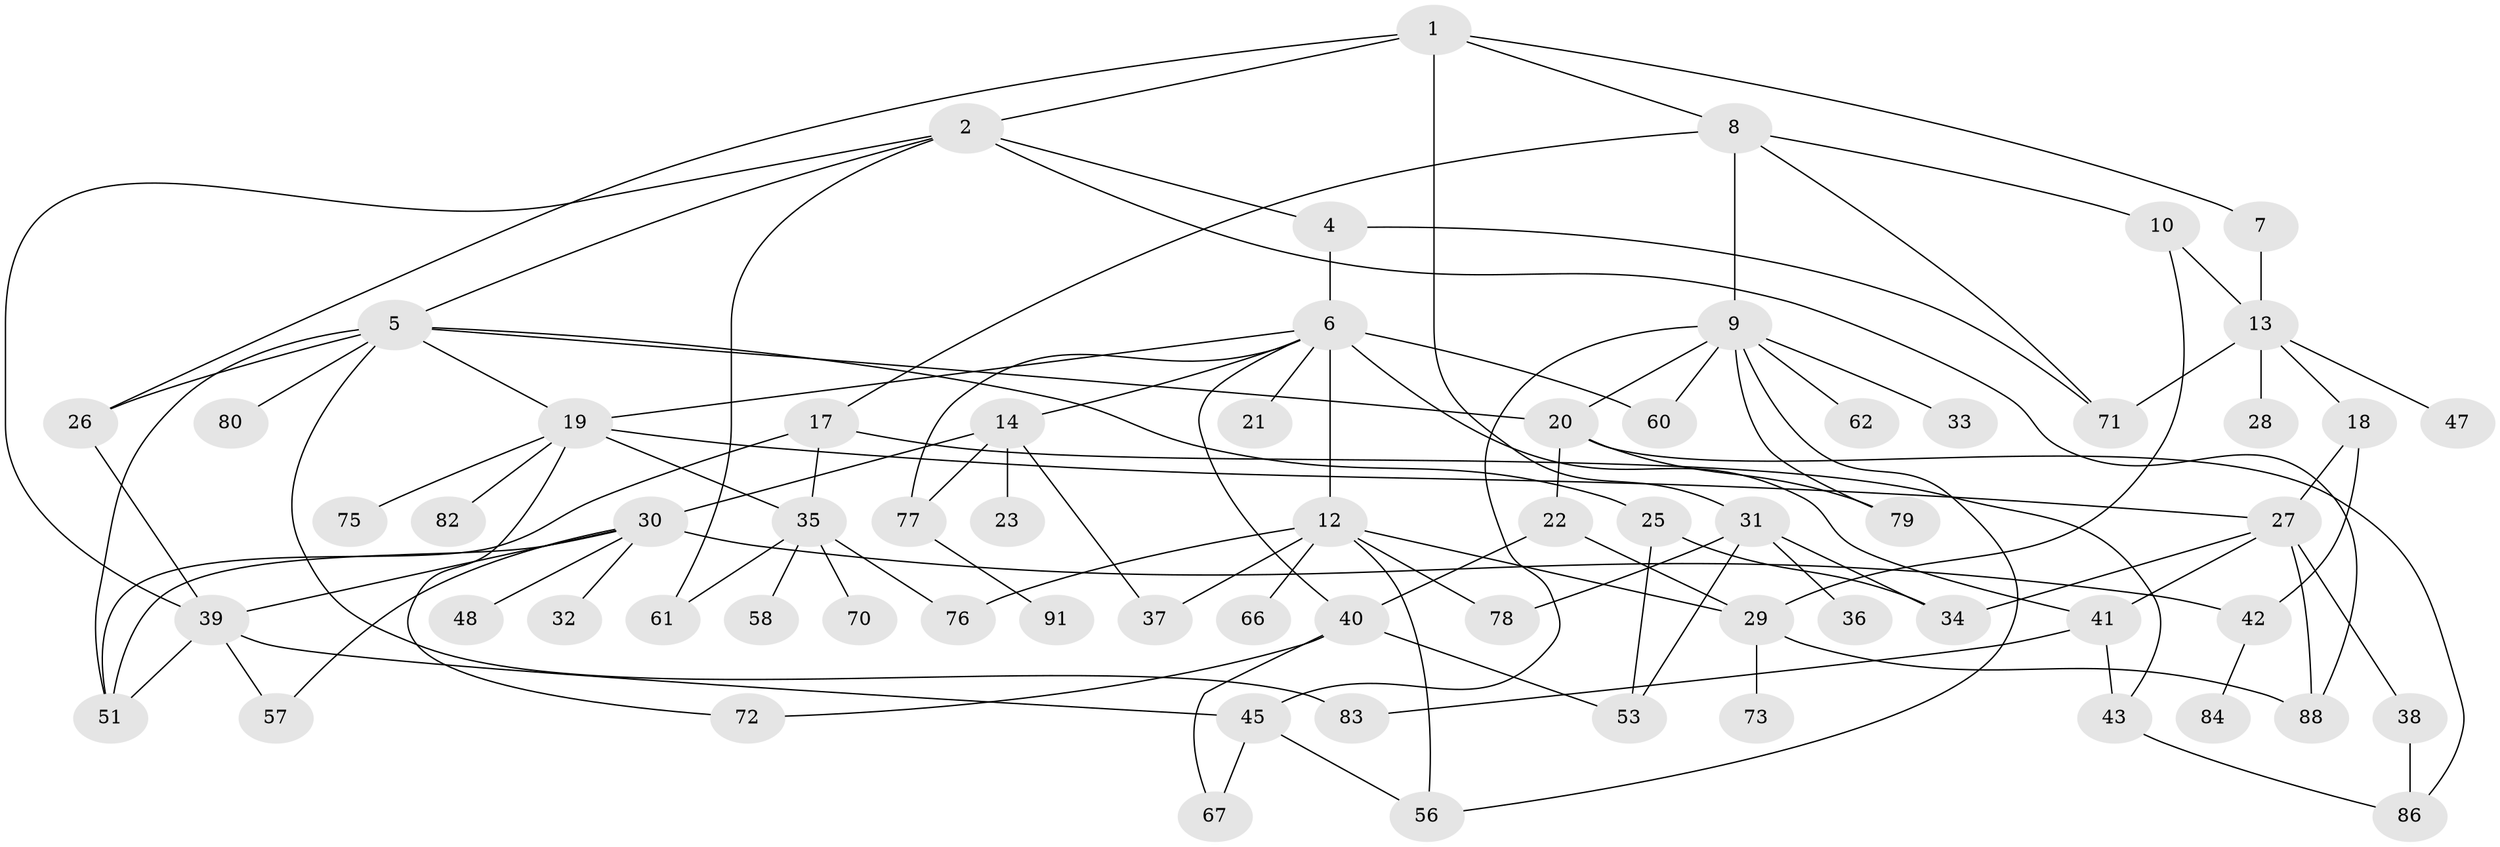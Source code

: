// Generated by graph-tools (version 1.1) at 2025/23/03/03/25 07:23:31]
// undirected, 67 vertices, 107 edges
graph export_dot {
graph [start="1"]
  node [color=gray90,style=filled];
  1 [super="+46"];
  2 [super="+3"];
  4;
  5 [super="+15"];
  6 [super="+11"];
  7;
  8;
  9 [super="+16"];
  10 [super="+64"];
  12 [super="+50"];
  13 [super="+89"];
  14;
  17 [super="+81"];
  18 [super="+24"];
  19 [super="+49"];
  20 [super="+85"];
  21;
  22 [super="+52"];
  23;
  25 [super="+90"];
  26 [super="+55"];
  27 [super="+92"];
  28;
  29 [super="+65"];
  30 [super="+74"];
  31 [super="+59"];
  32;
  33;
  34 [super="+63"];
  35 [super="+54"];
  36;
  37;
  38 [super="+69"];
  39 [super="+95"];
  40 [super="+44"];
  41;
  42;
  43 [super="+87"];
  45;
  47;
  48;
  51 [super="+93"];
  53 [super="+68"];
  56 [super="+96"];
  57;
  58;
  60;
  61;
  62;
  66;
  67;
  70;
  71;
  72;
  73;
  75;
  76;
  77;
  78;
  79;
  80;
  82;
  83;
  84;
  86 [super="+94"];
  88;
  91;
  1 -- 2;
  1 -- 7;
  1 -- 8;
  1 -- 31;
  1 -- 26;
  2 -- 4;
  2 -- 5;
  2 -- 61;
  2 -- 88;
  2 -- 39;
  4 -- 6;
  4 -- 71;
  5 -- 25;
  5 -- 26;
  5 -- 83;
  5 -- 80;
  5 -- 51;
  5 -- 19;
  5 -- 20;
  6 -- 40;
  6 -- 41;
  6 -- 19;
  6 -- 21;
  6 -- 60;
  6 -- 12;
  6 -- 77;
  6 -- 14;
  7 -- 13;
  8 -- 9;
  8 -- 10;
  8 -- 17;
  8 -- 71;
  9 -- 20;
  9 -- 45;
  9 -- 56;
  9 -- 60;
  9 -- 79;
  9 -- 62;
  9 -- 33;
  10 -- 29;
  10 -- 13;
  12 -- 66;
  12 -- 37;
  12 -- 78;
  12 -- 76;
  12 -- 29;
  12 -- 56;
  13 -- 18;
  13 -- 28;
  13 -- 47;
  13 -- 71;
  14 -- 23;
  14 -- 30;
  14 -- 37;
  14 -- 77;
  17 -- 43;
  17 -- 35;
  17 -- 51;
  18 -- 27 [weight=2];
  18 -- 42;
  19 -- 35;
  19 -- 75;
  19 -- 82;
  19 -- 72;
  19 -- 27;
  20 -- 22;
  20 -- 86;
  20 -- 79;
  22 -- 29;
  22 -- 40;
  25 -- 53;
  25 -- 34;
  26 -- 39;
  27 -- 34;
  27 -- 38;
  27 -- 41;
  27 -- 88;
  29 -- 88;
  29 -- 73;
  30 -- 32;
  30 -- 48;
  30 -- 51;
  30 -- 39;
  30 -- 57;
  30 -- 42;
  31 -- 36;
  31 -- 34;
  31 -- 53;
  31 -- 78;
  35 -- 61;
  35 -- 70;
  35 -- 76;
  35 -- 58;
  38 -- 86;
  39 -- 51;
  39 -- 57;
  39 -- 45;
  40 -- 67;
  40 -- 72;
  40 -- 53;
  41 -- 83;
  41 -- 43;
  42 -- 84;
  43 -- 86;
  45 -- 67;
  45 -- 56;
  77 -- 91;
}
